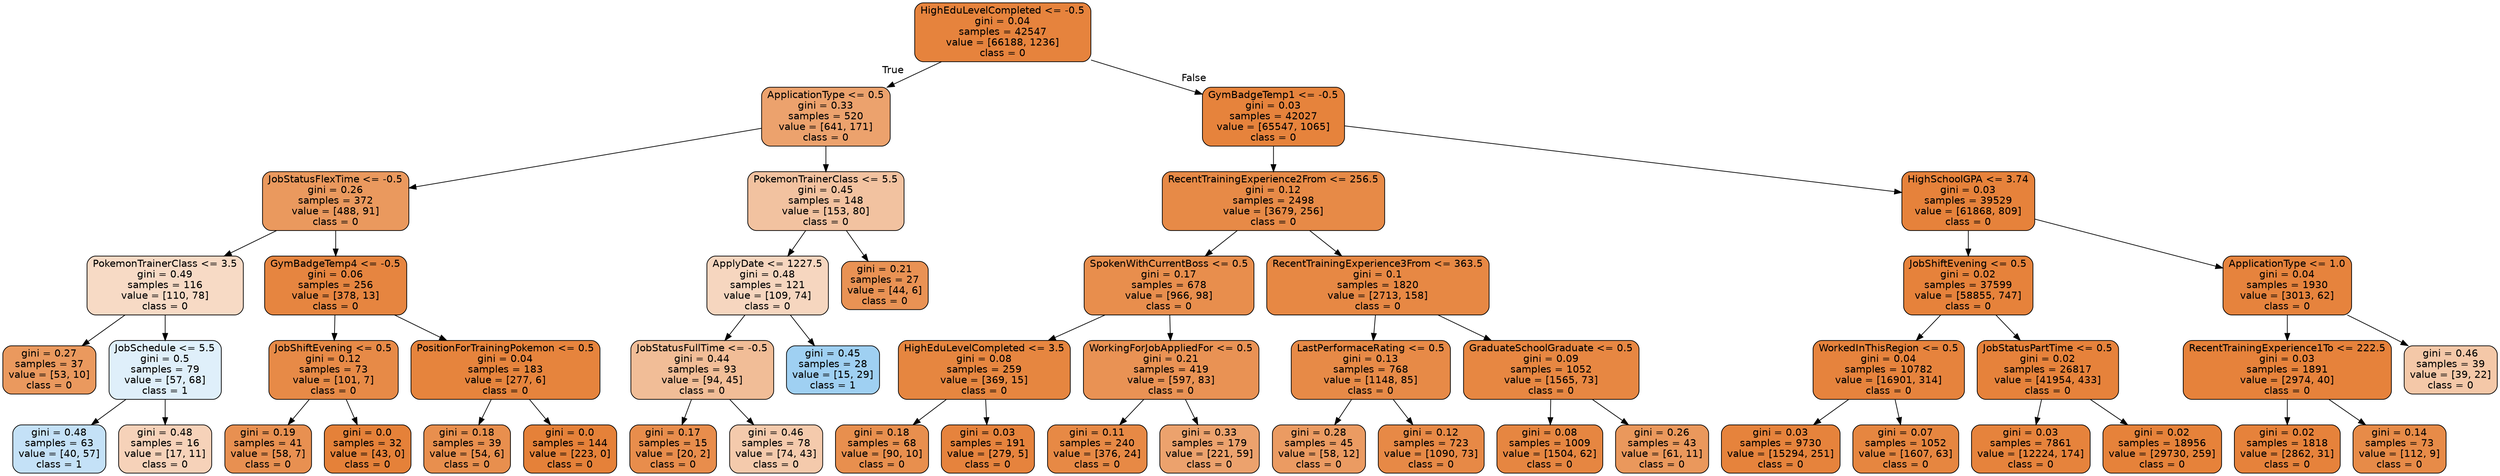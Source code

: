 digraph Tree {
node [shape=box, style="filled, rounded", color="black", fontname=helvetica] ;
edge [fontname=helvetica] ;
0 [label="HighEduLevelCompleted <= -0.5\ngini = 0.04\nsamples = 42547\nvalue = [66188, 1236]\nclass = 0", fillcolor="#e58139fa"] ;
1 [label="ApplicationType <= 0.5\ngini = 0.33\nsamples = 520\nvalue = [641, 171]\nclass = 0", fillcolor="#e58139bb"] ;
0 -> 1 [labeldistance=2.5, labelangle=45, headlabel="True"] ;
2 [label="JobStatusFlexTime <= -0.5\ngini = 0.26\nsamples = 372\nvalue = [488, 91]\nclass = 0", fillcolor="#e58139cf"] ;
1 -> 2 ;
3 [label="PokemonTrainerClass <= 3.5\ngini = 0.49\nsamples = 116\nvalue = [110, 78]\nclass = 0", fillcolor="#e581394a"] ;
2 -> 3 ;
4 [label="gini = 0.27\nsamples = 37\nvalue = [53, 10]\nclass = 0", fillcolor="#e58139cf"] ;
3 -> 4 ;
5 [label="JobSchedule <= 5.5\ngini = 0.5\nsamples = 79\nvalue = [57, 68]\nclass = 1", fillcolor="#399de529"] ;
3 -> 5 ;
6 [label="gini = 0.48\nsamples = 63\nvalue = [40, 57]\nclass = 1", fillcolor="#399de54c"] ;
5 -> 6 ;
7 [label="gini = 0.48\nsamples = 16\nvalue = [17, 11]\nclass = 0", fillcolor="#e581395a"] ;
5 -> 7 ;
8 [label="GymBadgeTemp4 <= -0.5\ngini = 0.06\nsamples = 256\nvalue = [378, 13]\nclass = 0", fillcolor="#e58139f6"] ;
2 -> 8 ;
9 [label="JobShiftEvening <= 0.5\ngini = 0.12\nsamples = 73\nvalue = [101, 7]\nclass = 0", fillcolor="#e58139ed"] ;
8 -> 9 ;
10 [label="gini = 0.19\nsamples = 41\nvalue = [58, 7]\nclass = 0", fillcolor="#e58139e0"] ;
9 -> 10 ;
11 [label="gini = 0.0\nsamples = 32\nvalue = [43, 0]\nclass = 0", fillcolor="#e58139ff"] ;
9 -> 11 ;
12 [label="PositionForTrainingPokemon <= 0.5\ngini = 0.04\nsamples = 183\nvalue = [277, 6]\nclass = 0", fillcolor="#e58139f9"] ;
8 -> 12 ;
13 [label="gini = 0.18\nsamples = 39\nvalue = [54, 6]\nclass = 0", fillcolor="#e58139e3"] ;
12 -> 13 ;
14 [label="gini = 0.0\nsamples = 144\nvalue = [223, 0]\nclass = 0", fillcolor="#e58139ff"] ;
12 -> 14 ;
15 [label="PokemonTrainerClass <= 5.5\ngini = 0.45\nsamples = 148\nvalue = [153, 80]\nclass = 0", fillcolor="#e581397a"] ;
1 -> 15 ;
16 [label="ApplyDate <= 1227.5\ngini = 0.48\nsamples = 121\nvalue = [109, 74]\nclass = 0", fillcolor="#e5813952"] ;
15 -> 16 ;
17 [label="JobStatusFullTime <= -0.5\ngini = 0.44\nsamples = 93\nvalue = [94, 45]\nclass = 0", fillcolor="#e5813985"] ;
16 -> 17 ;
18 [label="gini = 0.17\nsamples = 15\nvalue = [20, 2]\nclass = 0", fillcolor="#e58139e6"] ;
17 -> 18 ;
19 [label="gini = 0.46\nsamples = 78\nvalue = [74, 43]\nclass = 0", fillcolor="#e581396b"] ;
17 -> 19 ;
20 [label="gini = 0.45\nsamples = 28\nvalue = [15, 29]\nclass = 1", fillcolor="#399de57b"] ;
16 -> 20 ;
21 [label="gini = 0.21\nsamples = 27\nvalue = [44, 6]\nclass = 0", fillcolor="#e58139dc"] ;
15 -> 21 ;
22 [label="GymBadgeTemp1 <= -0.5\ngini = 0.03\nsamples = 42027\nvalue = [65547, 1065]\nclass = 0", fillcolor="#e58139fb"] ;
0 -> 22 [labeldistance=2.5, labelangle=-45, headlabel="False"] ;
23 [label="RecentTrainingExperience2From <= 256.5\ngini = 0.12\nsamples = 2498\nvalue = [3679, 256]\nclass = 0", fillcolor="#e58139ed"] ;
22 -> 23 ;
24 [label="SpokenWithCurrentBoss <= 0.5\ngini = 0.17\nsamples = 678\nvalue = [966, 98]\nclass = 0", fillcolor="#e58139e5"] ;
23 -> 24 ;
25 [label="HighEduLevelCompleted <= 3.5\ngini = 0.08\nsamples = 259\nvalue = [369, 15]\nclass = 0", fillcolor="#e58139f5"] ;
24 -> 25 ;
26 [label="gini = 0.18\nsamples = 68\nvalue = [90, 10]\nclass = 0", fillcolor="#e58139e3"] ;
25 -> 26 ;
27 [label="gini = 0.03\nsamples = 191\nvalue = [279, 5]\nclass = 0", fillcolor="#e58139fa"] ;
25 -> 27 ;
28 [label="WorkingForJobAppliedFor <= 0.5\ngini = 0.21\nsamples = 419\nvalue = [597, 83]\nclass = 0", fillcolor="#e58139dc"] ;
24 -> 28 ;
29 [label="gini = 0.11\nsamples = 240\nvalue = [376, 24]\nclass = 0", fillcolor="#e58139ef"] ;
28 -> 29 ;
30 [label="gini = 0.33\nsamples = 179\nvalue = [221, 59]\nclass = 0", fillcolor="#e58139bb"] ;
28 -> 30 ;
31 [label="RecentTrainingExperience3From <= 363.5\ngini = 0.1\nsamples = 1820\nvalue = [2713, 158]\nclass = 0", fillcolor="#e58139f0"] ;
23 -> 31 ;
32 [label="LastPerformaceRating <= 0.5\ngini = 0.13\nsamples = 768\nvalue = [1148, 85]\nclass = 0", fillcolor="#e58139ec"] ;
31 -> 32 ;
33 [label="gini = 0.28\nsamples = 45\nvalue = [58, 12]\nclass = 0", fillcolor="#e58139ca"] ;
32 -> 33 ;
34 [label="gini = 0.12\nsamples = 723\nvalue = [1090, 73]\nclass = 0", fillcolor="#e58139ee"] ;
32 -> 34 ;
35 [label="GraduateSchoolGraduate <= 0.5\ngini = 0.09\nsamples = 1052\nvalue = [1565, 73]\nclass = 0", fillcolor="#e58139f3"] ;
31 -> 35 ;
36 [label="gini = 0.08\nsamples = 1009\nvalue = [1504, 62]\nclass = 0", fillcolor="#e58139f4"] ;
35 -> 36 ;
37 [label="gini = 0.26\nsamples = 43\nvalue = [61, 11]\nclass = 0", fillcolor="#e58139d1"] ;
35 -> 37 ;
38 [label="HighSchoolGPA <= 3.74\ngini = 0.03\nsamples = 39529\nvalue = [61868, 809]\nclass = 0", fillcolor="#e58139fc"] ;
22 -> 38 ;
39 [label="JobShiftEvening <= 0.5\ngini = 0.02\nsamples = 37599\nvalue = [58855, 747]\nclass = 0", fillcolor="#e58139fc"] ;
38 -> 39 ;
40 [label="WorkedInThisRegion <= 0.5\ngini = 0.04\nsamples = 10782\nvalue = [16901, 314]\nclass = 0", fillcolor="#e58139fa"] ;
39 -> 40 ;
41 [label="gini = 0.03\nsamples = 9730\nvalue = [15294, 251]\nclass = 0", fillcolor="#e58139fb"] ;
40 -> 41 ;
42 [label="gini = 0.07\nsamples = 1052\nvalue = [1607, 63]\nclass = 0", fillcolor="#e58139f5"] ;
40 -> 42 ;
43 [label="JobStatusPartTime <= 0.5\ngini = 0.02\nsamples = 26817\nvalue = [41954, 433]\nclass = 0", fillcolor="#e58139fc"] ;
39 -> 43 ;
44 [label="gini = 0.03\nsamples = 7861\nvalue = [12224, 174]\nclass = 0", fillcolor="#e58139fb"] ;
43 -> 44 ;
45 [label="gini = 0.02\nsamples = 18956\nvalue = [29730, 259]\nclass = 0", fillcolor="#e58139fd"] ;
43 -> 45 ;
46 [label="ApplicationType <= 1.0\ngini = 0.04\nsamples = 1930\nvalue = [3013, 62]\nclass = 0", fillcolor="#e58139fa"] ;
38 -> 46 ;
47 [label="RecentTrainingExperience1To <= 222.5\ngini = 0.03\nsamples = 1891\nvalue = [2974, 40]\nclass = 0", fillcolor="#e58139fc"] ;
46 -> 47 ;
48 [label="gini = 0.02\nsamples = 1818\nvalue = [2862, 31]\nclass = 0", fillcolor="#e58139fc"] ;
47 -> 48 ;
49 [label="gini = 0.14\nsamples = 73\nvalue = [112, 9]\nclass = 0", fillcolor="#e58139eb"] ;
47 -> 49 ;
50 [label="gini = 0.46\nsamples = 39\nvalue = [39, 22]\nclass = 0", fillcolor="#e581396f"] ;
46 -> 50 ;
}